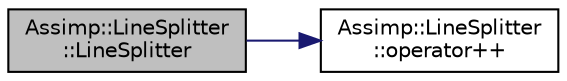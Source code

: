 digraph "Assimp::LineSplitter::LineSplitter"
{
  edge [fontname="Helvetica",fontsize="10",labelfontname="Helvetica",labelfontsize="10"];
  node [fontname="Helvetica",fontsize="10",shape=record];
  rankdir="LR";
  Node1 [label="Assimp::LineSplitter\l::LineSplitter",height=0.2,width=0.4,color="black", fillcolor="grey75", style="filled", fontcolor="black"];
  Node1 -> Node2 [color="midnightblue",fontsize="10",style="solid",fontname="Helvetica"];
  Node2 [label="Assimp::LineSplitter\l::operator++",height=0.2,width=0.4,color="black", fillcolor="white", style="filled",URL="$class_assimp_1_1_line_splitter.html#a94dadcb75b14ea8d1293fd642dbb683e"];
}
